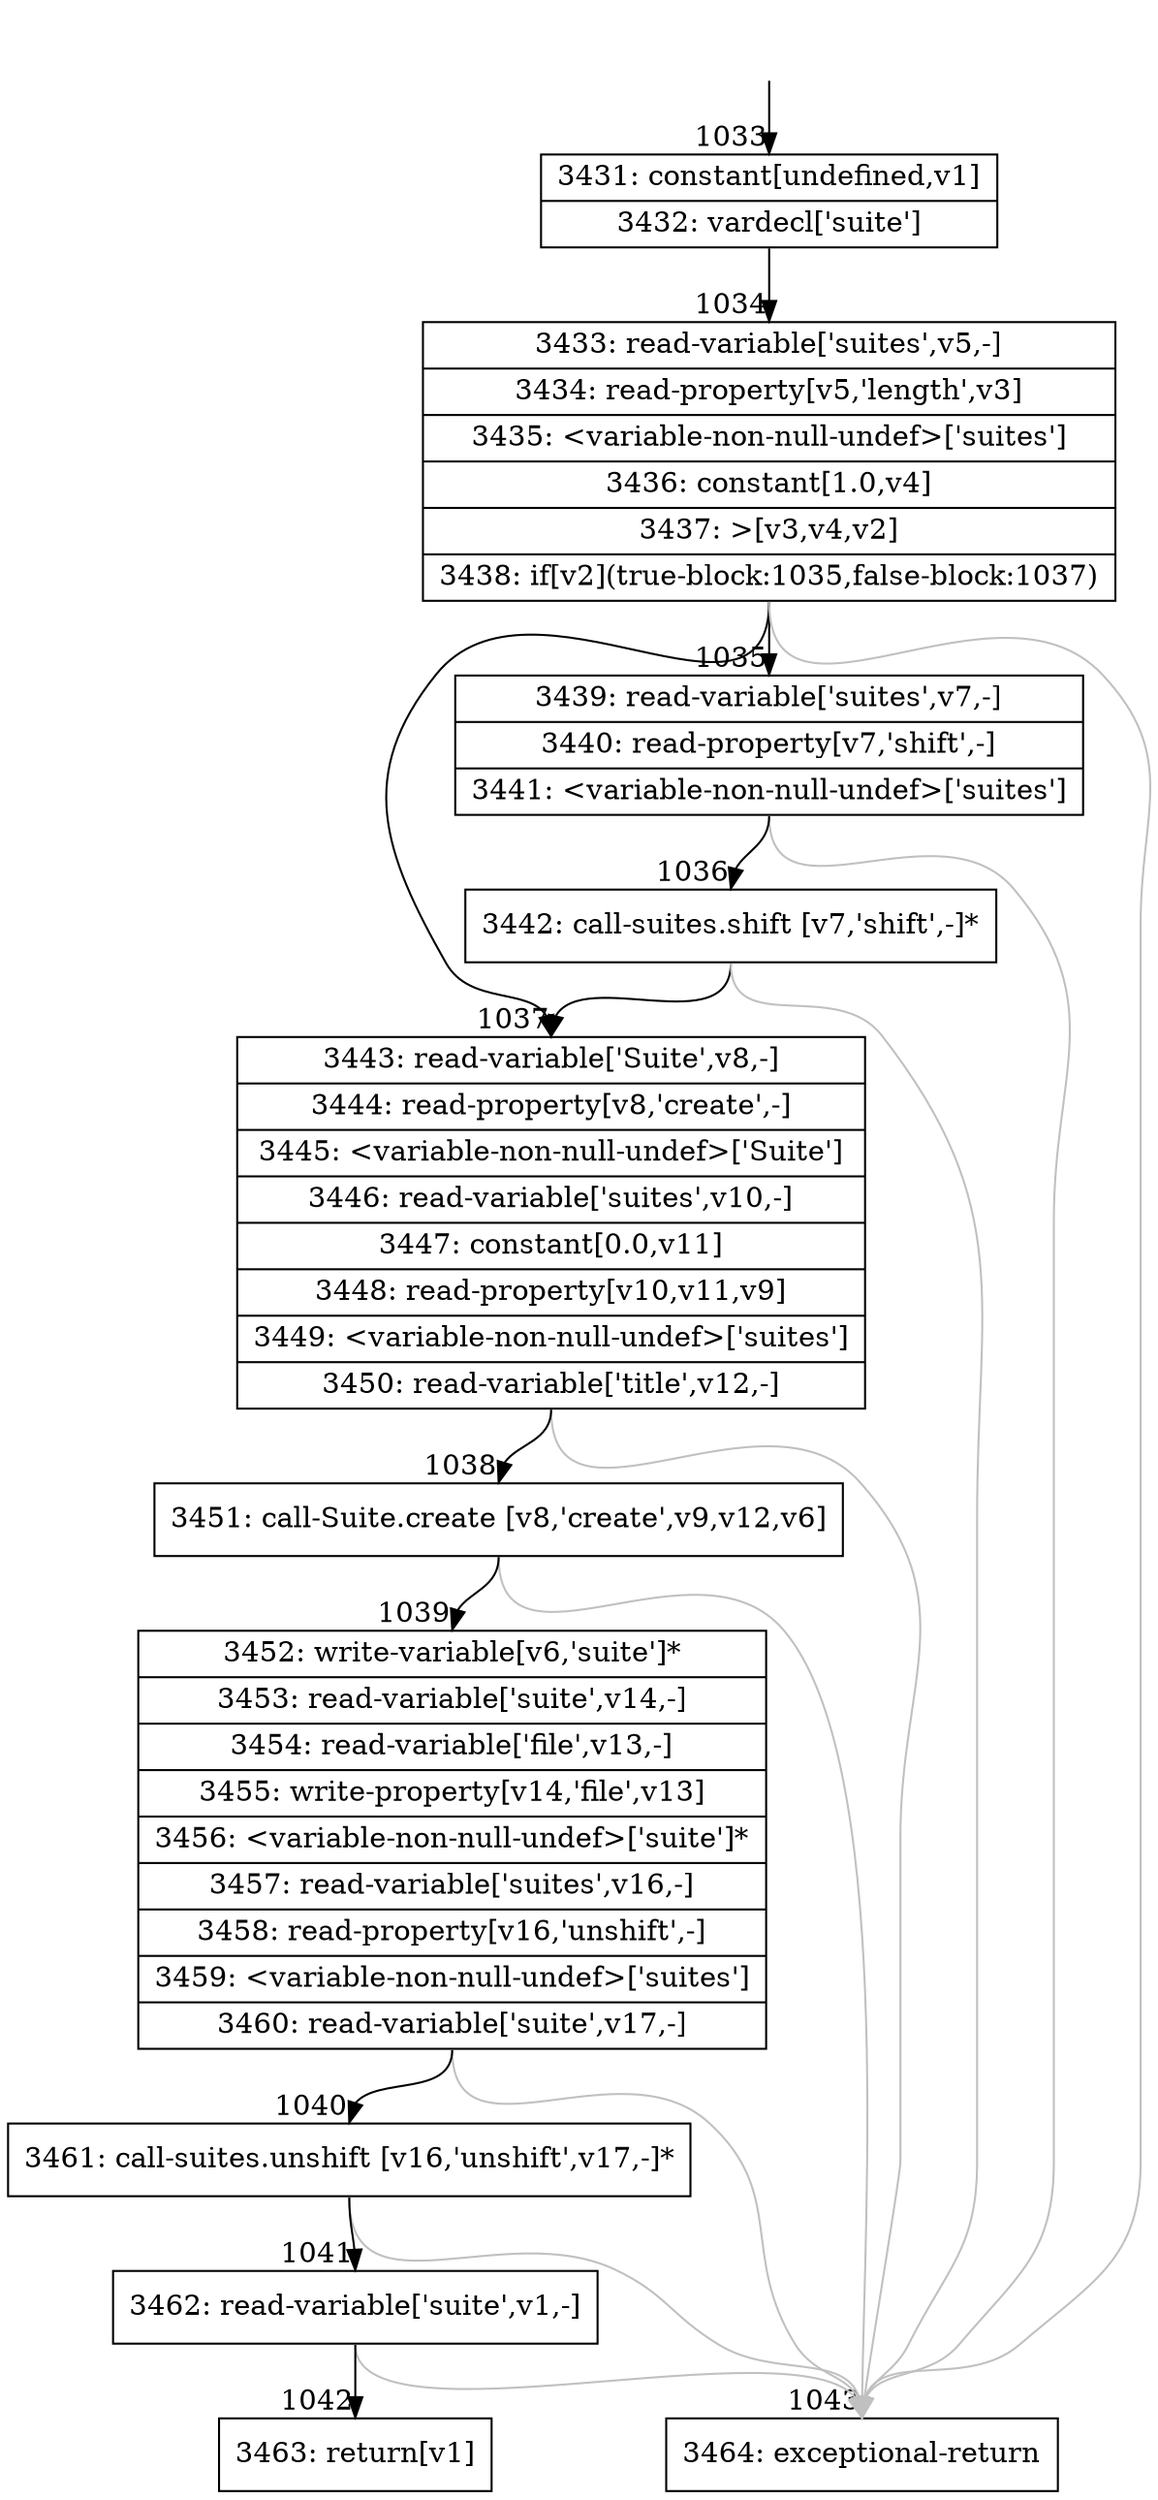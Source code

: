 digraph {
rankdir="TD"
BB_entry102[shape=none,label=""];
BB_entry102 -> BB1033 [tailport=s, headport=n, headlabel="    1033"]
BB1033 [shape=record label="{3431: constant[undefined,v1]|3432: vardecl['suite']}" ] 
BB1033 -> BB1034 [tailport=s, headport=n, headlabel="      1034"]
BB1034 [shape=record label="{3433: read-variable['suites',v5,-]|3434: read-property[v5,'length',v3]|3435: \<variable-non-null-undef\>['suites']|3436: constant[1.0,v4]|3437: \>[v3,v4,v2]|3438: if[v2](true-block:1035,false-block:1037)}" ] 
BB1034 -> BB1035 [tailport=s, headport=n, headlabel="      1035"]
BB1034 -> BB1037 [tailport=s, headport=n, headlabel="      1037"]
BB1034 -> BB1043 [tailport=s, headport=n, color=gray, headlabel="      1043"]
BB1035 [shape=record label="{3439: read-variable['suites',v7,-]|3440: read-property[v7,'shift',-]|3441: \<variable-non-null-undef\>['suites']}" ] 
BB1035 -> BB1036 [tailport=s, headport=n, headlabel="      1036"]
BB1035 -> BB1043 [tailport=s, headport=n, color=gray]
BB1036 [shape=record label="{3442: call-suites.shift [v7,'shift',-]*}" ] 
BB1036 -> BB1037 [tailport=s, headport=n]
BB1036 -> BB1043 [tailport=s, headport=n, color=gray]
BB1037 [shape=record label="{3443: read-variable['Suite',v8,-]|3444: read-property[v8,'create',-]|3445: \<variable-non-null-undef\>['Suite']|3446: read-variable['suites',v10,-]|3447: constant[0.0,v11]|3448: read-property[v10,v11,v9]|3449: \<variable-non-null-undef\>['suites']|3450: read-variable['title',v12,-]}" ] 
BB1037 -> BB1038 [tailport=s, headport=n, headlabel="      1038"]
BB1037 -> BB1043 [tailport=s, headport=n, color=gray]
BB1038 [shape=record label="{3451: call-Suite.create [v8,'create',v9,v12,v6]}" ] 
BB1038 -> BB1039 [tailport=s, headport=n, headlabel="      1039"]
BB1038 -> BB1043 [tailport=s, headport=n, color=gray]
BB1039 [shape=record label="{3452: write-variable[v6,'suite']*|3453: read-variable['suite',v14,-]|3454: read-variable['file',v13,-]|3455: write-property[v14,'file',v13]|3456: \<variable-non-null-undef\>['suite']*|3457: read-variable['suites',v16,-]|3458: read-property[v16,'unshift',-]|3459: \<variable-non-null-undef\>['suites']|3460: read-variable['suite',v17,-]}" ] 
BB1039 -> BB1040 [tailport=s, headport=n, headlabel="      1040"]
BB1039 -> BB1043 [tailport=s, headport=n, color=gray]
BB1040 [shape=record label="{3461: call-suites.unshift [v16,'unshift',v17,-]*}" ] 
BB1040 -> BB1041 [tailport=s, headport=n, headlabel="      1041"]
BB1040 -> BB1043 [tailport=s, headport=n, color=gray]
BB1041 [shape=record label="{3462: read-variable['suite',v1,-]}" ] 
BB1041 -> BB1042 [tailport=s, headport=n, headlabel="      1042"]
BB1041 -> BB1043 [tailport=s, headport=n, color=gray]
BB1042 [shape=record label="{3463: return[v1]}" ] 
BB1043 [shape=record label="{3464: exceptional-return}" ] 
//#$~ 1249
}
